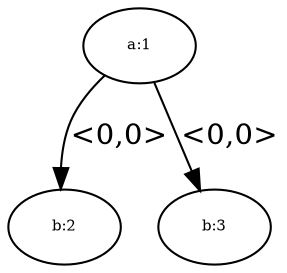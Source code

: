 digraph "PathNumbering" {
  concentrate=true; node[fontsize=7];
  n0 [label="a:1"];
  n0 -> n1 [label="<0,0>"];
  n0 -> n2 [label="<0,0>"];
  n1 [label="b:2"];
  n2 [label="b:3"];
}
